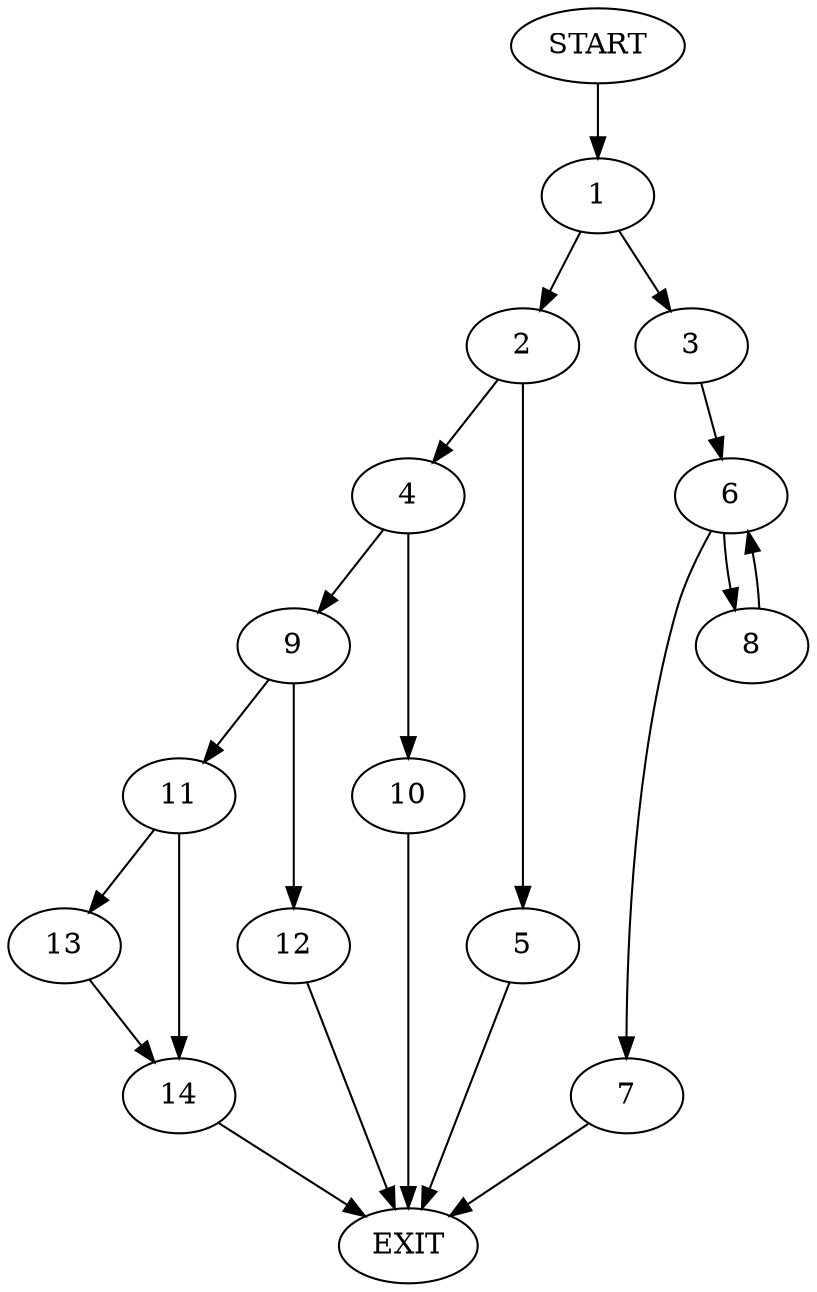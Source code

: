 digraph {
0 [label="START"]
15 [label="EXIT"]
0 -> 1
1 -> 2
1 -> 3
2 -> 4
2 -> 5
3 -> 6
6 -> 7
6 -> 8
7 -> 15
8 -> 6
5 -> 15
4 -> 9
4 -> 10
10 -> 15
9 -> 11
9 -> 12
11 -> 13
11 -> 14
12 -> 15
14 -> 15
13 -> 14
}
